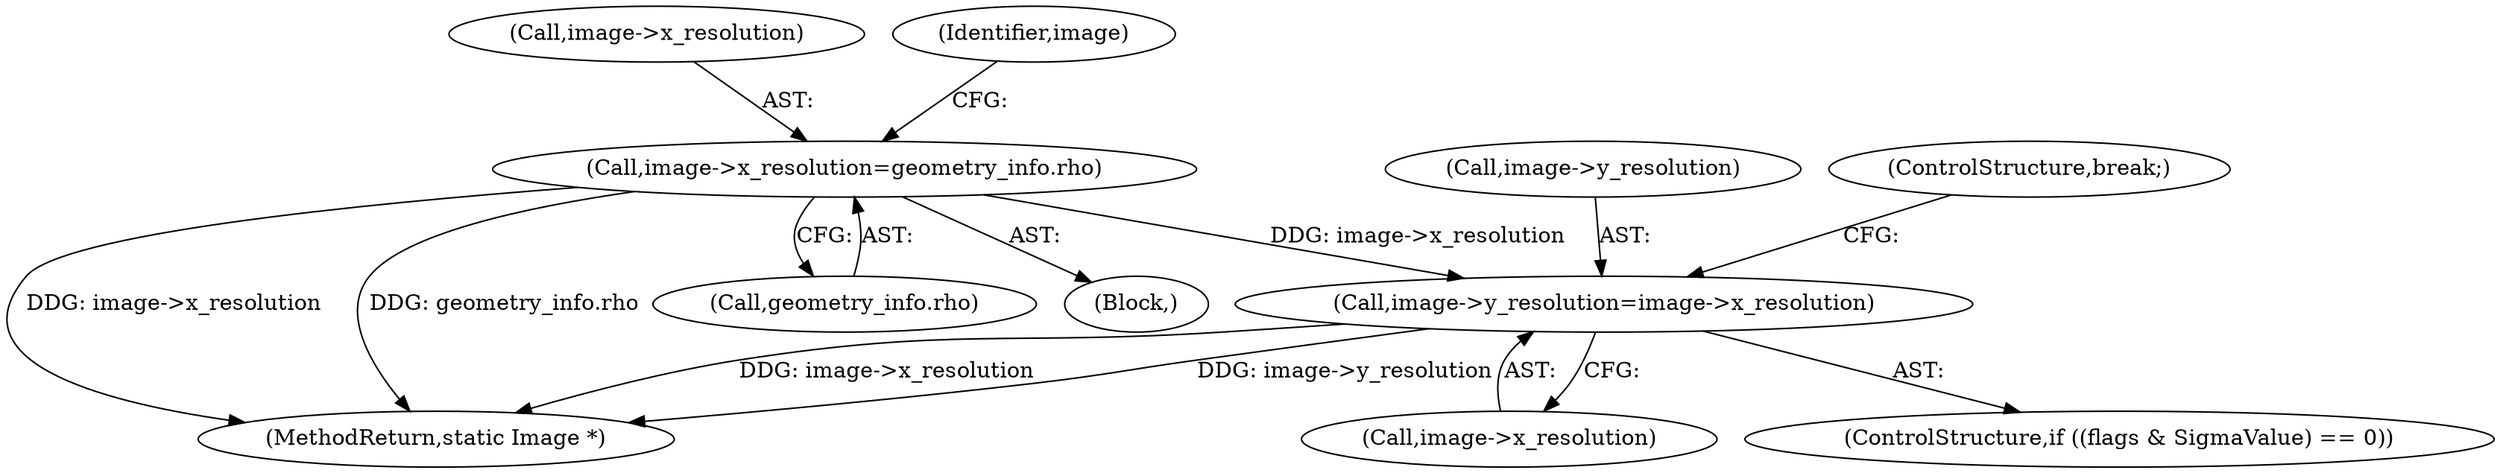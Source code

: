digraph "0_ImageMagick_4493d9ca1124564da17f9b628ef9d0f1a6be9738@pointer" {
"1001538" [label="(Call,image->y_resolution=image->x_resolution)"];
"1001518" [label="(Call,image->x_resolution=geometry_info.rho)"];
"1001519" [label="(Call,image->x_resolution)"];
"1001538" [label="(Call,image->y_resolution=image->x_resolution)"];
"1001511" [label="(Block,)"];
"1001518" [label="(Call,image->x_resolution=geometry_info.rho)"];
"1001539" [label="(Call,image->y_resolution)"];
"1001532" [label="(ControlStructure,if ((flags & SigmaValue) == 0))"];
"1001542" [label="(Call,image->x_resolution)"];
"1002474" [label="(MethodReturn,static Image *)"];
"1001522" [label="(Call,geometry_info.rho)"];
"1001527" [label="(Identifier,image)"];
"1001545" [label="(ControlStructure,break;)"];
"1001538" -> "1001532"  [label="AST: "];
"1001538" -> "1001542"  [label="CFG: "];
"1001539" -> "1001538"  [label="AST: "];
"1001542" -> "1001538"  [label="AST: "];
"1001545" -> "1001538"  [label="CFG: "];
"1001538" -> "1002474"  [label="DDG: image->x_resolution"];
"1001538" -> "1002474"  [label="DDG: image->y_resolution"];
"1001518" -> "1001538"  [label="DDG: image->x_resolution"];
"1001518" -> "1001511"  [label="AST: "];
"1001518" -> "1001522"  [label="CFG: "];
"1001519" -> "1001518"  [label="AST: "];
"1001522" -> "1001518"  [label="AST: "];
"1001527" -> "1001518"  [label="CFG: "];
"1001518" -> "1002474"  [label="DDG: image->x_resolution"];
"1001518" -> "1002474"  [label="DDG: geometry_info.rho"];
}
